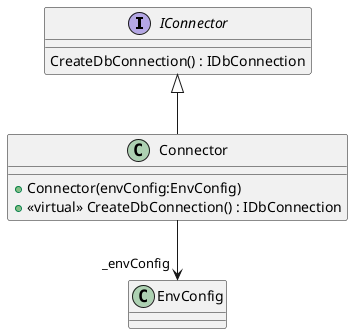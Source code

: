 @startuml
interface IConnector {
    CreateDbConnection() : IDbConnection
}
class Connector {
    + Connector(envConfig:EnvConfig)
    + <<virtual>> CreateDbConnection() : IDbConnection
}
IConnector <|-- Connector
Connector --> "_envConfig" EnvConfig
@enduml
